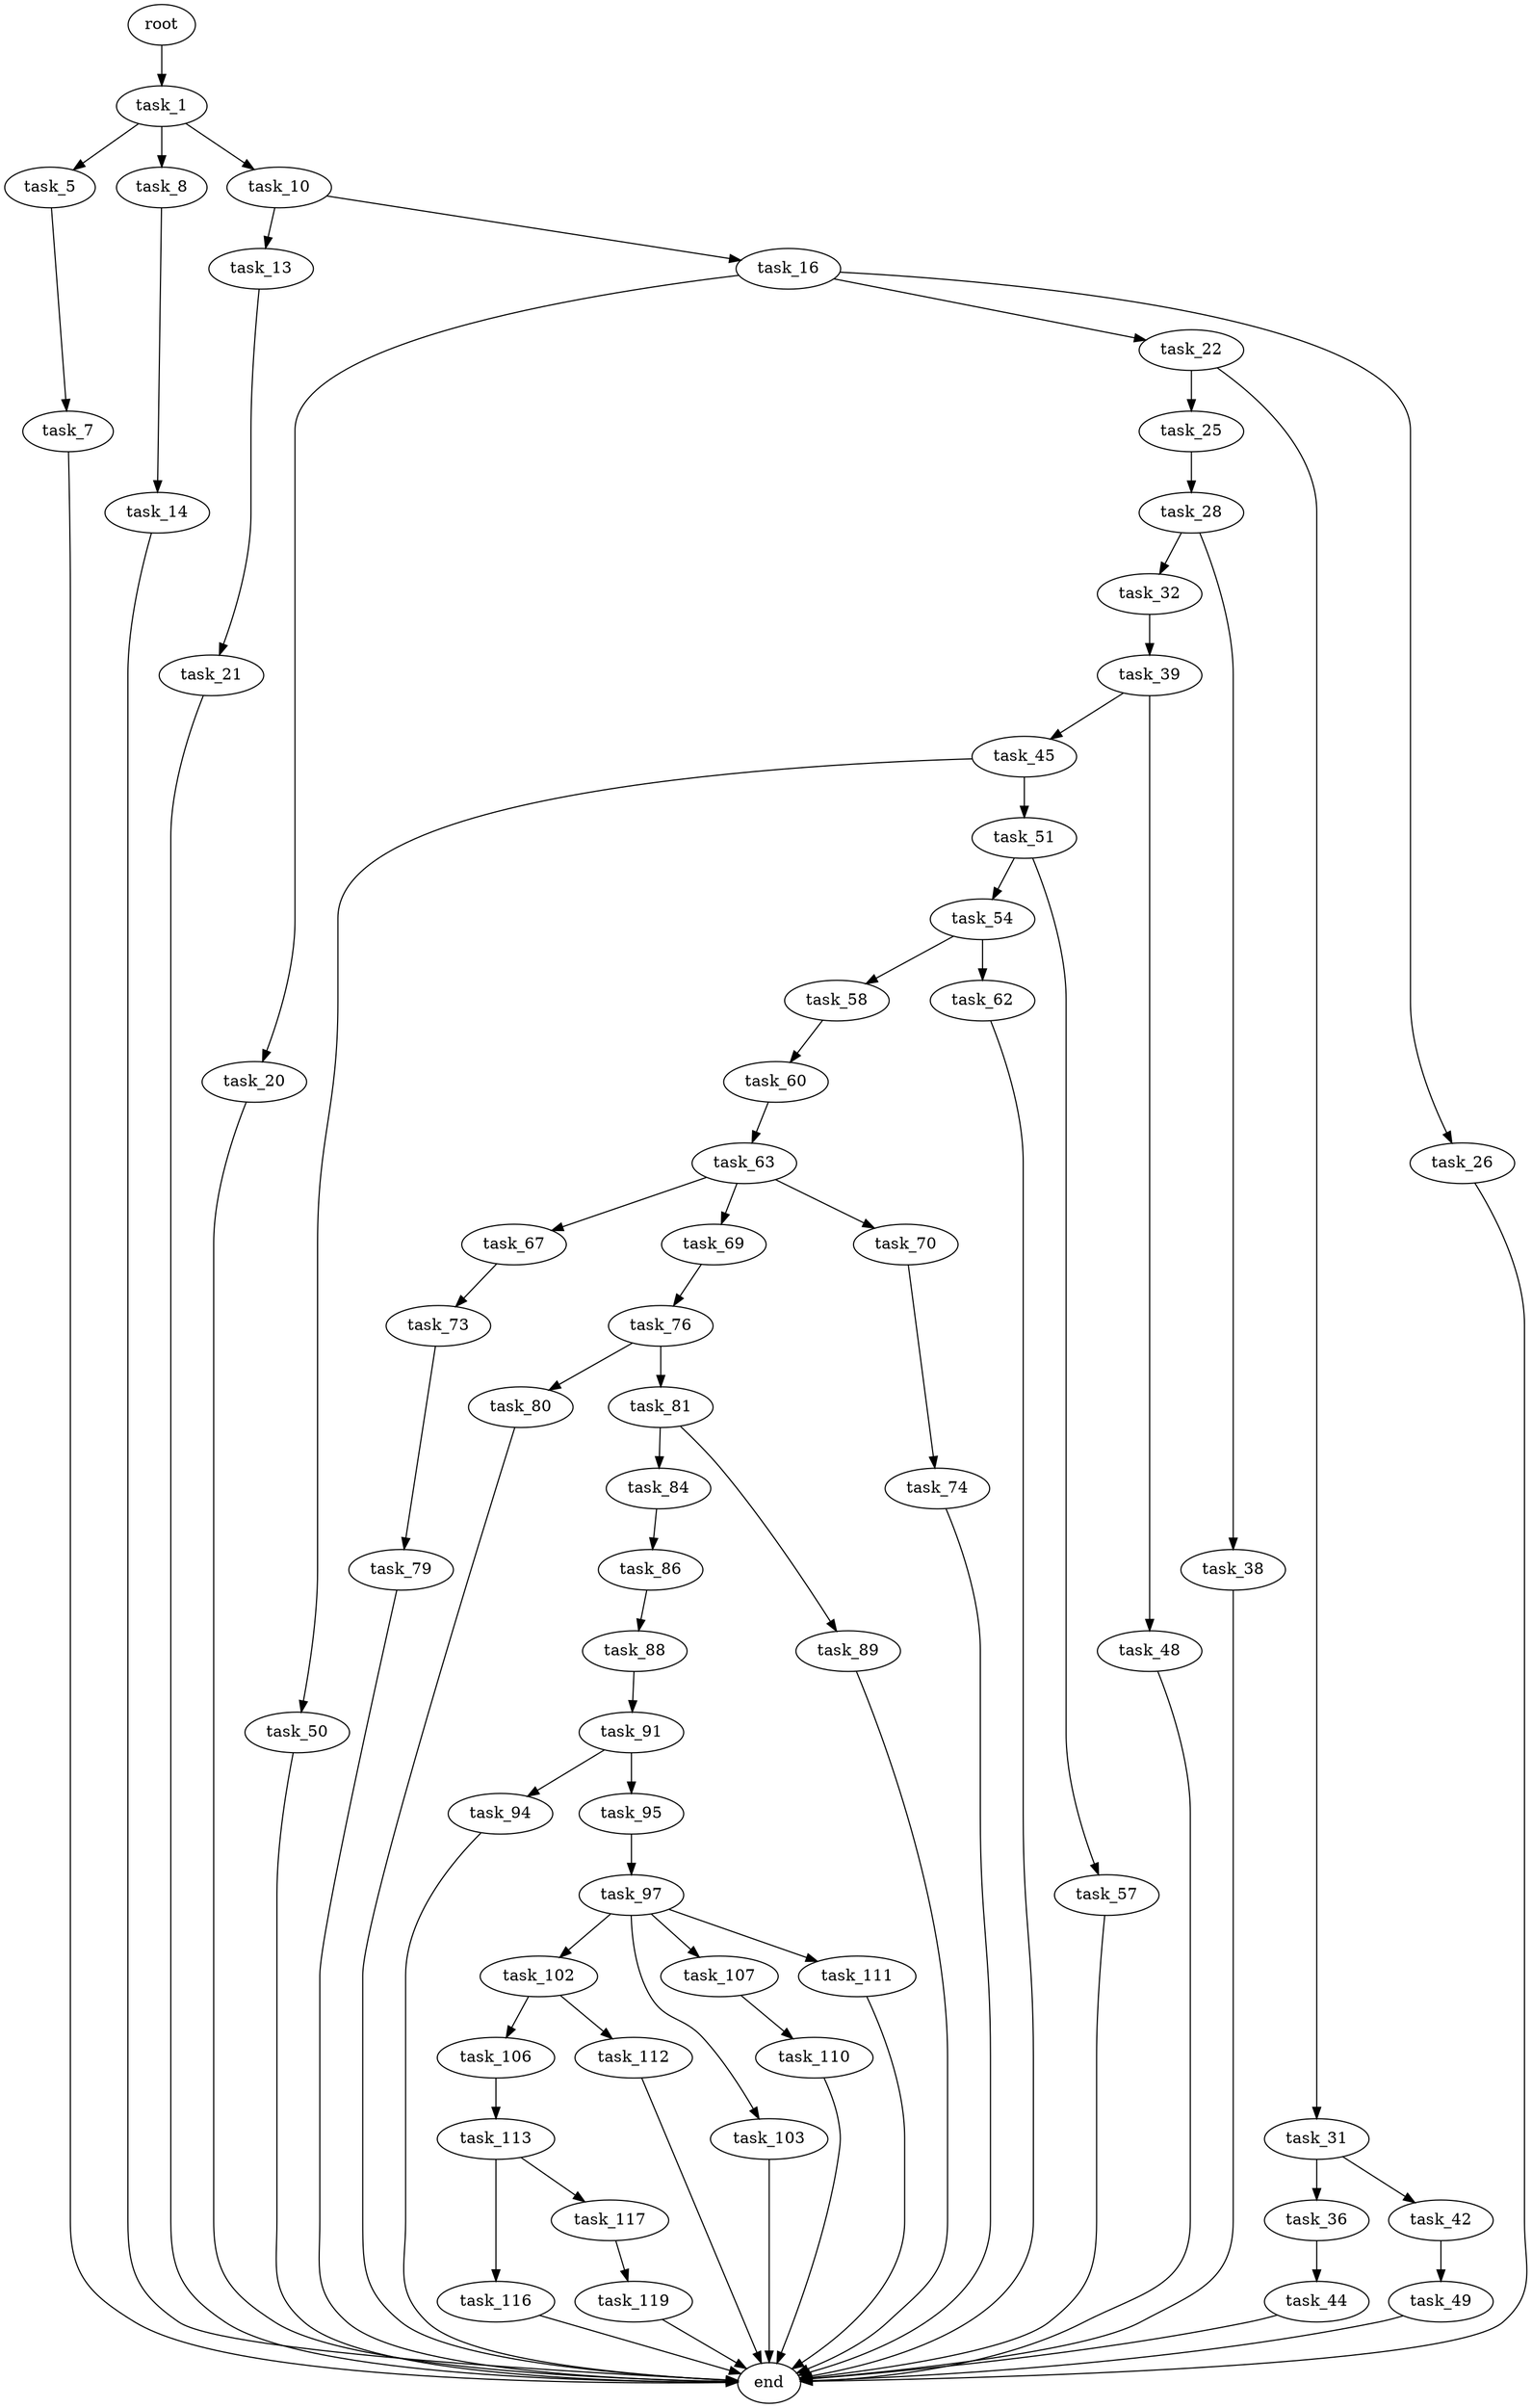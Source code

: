 digraph G {
  root [size="0.000000"];
  task_1 [size="6403674519.000000"];
  task_5 [size="68719476736.000000"];
  task_8 [size="22242207319.000000"];
  task_10 [size="134217728000.000000"];
  task_7 [size="37993046488.000000"];
  end [size="0.000000"];
  task_14 [size="46717610712.000000"];
  task_13 [size="8589934592.000000"];
  task_16 [size="68458697912.000000"];
  task_21 [size="1094831955349.000000"];
  task_20 [size="8589934592.000000"];
  task_22 [size="224239611205.000000"];
  task_26 [size="9754133902.000000"];
  task_25 [size="17173759691.000000"];
  task_31 [size="134217728000.000000"];
  task_28 [size="614421072824.000000"];
  task_32 [size="384367104319.000000"];
  task_38 [size="477641600.000000"];
  task_36 [size="198889828812.000000"];
  task_42 [size="1264165133.000000"];
  task_39 [size="782757789696.000000"];
  task_44 [size="31181788997.000000"];
  task_45 [size="14434573940.000000"];
  task_48 [size="1073741824000.000000"];
  task_49 [size="16046213778.000000"];
  task_50 [size="134217728000.000000"];
  task_51 [size="1073741824000.000000"];
  task_54 [size="247899715076.000000"];
  task_57 [size="617365424731.000000"];
  task_58 [size="10695627279.000000"];
  task_62 [size="368293445632.000000"];
  task_60 [size="1342562399904.000000"];
  task_63 [size="9660895135.000000"];
  task_67 [size="542563560575.000000"];
  task_69 [size="3887258910.000000"];
  task_70 [size="134217728000.000000"];
  task_73 [size="2452355974.000000"];
  task_76 [size="231928233984.000000"];
  task_74 [size="4636063618.000000"];
  task_79 [size="28991029248.000000"];
  task_80 [size="6793902441.000000"];
  task_81 [size="14144376316.000000"];
  task_84 [size="549755813888.000000"];
  task_89 [size="419983046377.000000"];
  task_86 [size="5080958799.000000"];
  task_88 [size="23463827244.000000"];
  task_91 [size="17741835897.000000"];
  task_94 [size="21158590282.000000"];
  task_95 [size="23791516935.000000"];
  task_97 [size="973918967171.000000"];
  task_102 [size="10020750186.000000"];
  task_103 [size="39521189758.000000"];
  task_107 [size="191047622244.000000"];
  task_111 [size="26696480681.000000"];
  task_106 [size="8589934592.000000"];
  task_112 [size="706814910360.000000"];
  task_113 [size="1073741824000.000000"];
  task_110 [size="601497827048.000000"];
  task_116 [size="1757976956.000000"];
  task_117 [size="948066588463.000000"];
  task_119 [size="81357816022.000000"];

  root -> task_1 [size="1.000000"];
  task_1 -> task_5 [size="301989888.000000"];
  task_1 -> task_8 [size="301989888.000000"];
  task_1 -> task_10 [size="301989888.000000"];
  task_5 -> task_7 [size="134217728.000000"];
  task_8 -> task_14 [size="838860800.000000"];
  task_10 -> task_13 [size="209715200.000000"];
  task_10 -> task_16 [size="209715200.000000"];
  task_7 -> end [size="1.000000"];
  task_14 -> end [size="1.000000"];
  task_13 -> task_21 [size="33554432.000000"];
  task_16 -> task_20 [size="75497472.000000"];
  task_16 -> task_22 [size="75497472.000000"];
  task_16 -> task_26 [size="75497472.000000"];
  task_21 -> end [size="1.000000"];
  task_20 -> end [size="1.000000"];
  task_22 -> task_25 [size="411041792.000000"];
  task_22 -> task_31 [size="411041792.000000"];
  task_26 -> end [size="1.000000"];
  task_25 -> task_28 [size="838860800.000000"];
  task_31 -> task_36 [size="209715200.000000"];
  task_31 -> task_42 [size="209715200.000000"];
  task_28 -> task_32 [size="536870912.000000"];
  task_28 -> task_38 [size="536870912.000000"];
  task_32 -> task_39 [size="411041792.000000"];
  task_38 -> end [size="1.000000"];
  task_36 -> task_44 [size="134217728.000000"];
  task_42 -> task_49 [size="33554432.000000"];
  task_39 -> task_45 [size="679477248.000000"];
  task_39 -> task_48 [size="679477248.000000"];
  task_44 -> end [size="1.000000"];
  task_45 -> task_50 [size="411041792.000000"];
  task_45 -> task_51 [size="411041792.000000"];
  task_48 -> end [size="1.000000"];
  task_49 -> end [size="1.000000"];
  task_50 -> end [size="1.000000"];
  task_51 -> task_54 [size="838860800.000000"];
  task_51 -> task_57 [size="838860800.000000"];
  task_54 -> task_58 [size="536870912.000000"];
  task_54 -> task_62 [size="536870912.000000"];
  task_57 -> end [size="1.000000"];
  task_58 -> task_60 [size="209715200.000000"];
  task_62 -> end [size="1.000000"];
  task_60 -> task_63 [size="838860800.000000"];
  task_63 -> task_67 [size="679477248.000000"];
  task_63 -> task_69 [size="679477248.000000"];
  task_63 -> task_70 [size="679477248.000000"];
  task_67 -> task_73 [size="411041792.000000"];
  task_69 -> task_76 [size="75497472.000000"];
  task_70 -> task_74 [size="209715200.000000"];
  task_73 -> task_79 [size="134217728.000000"];
  task_76 -> task_80 [size="301989888.000000"];
  task_76 -> task_81 [size="301989888.000000"];
  task_74 -> end [size="1.000000"];
  task_79 -> end [size="1.000000"];
  task_80 -> end [size="1.000000"];
  task_81 -> task_84 [size="301989888.000000"];
  task_81 -> task_89 [size="301989888.000000"];
  task_84 -> task_86 [size="536870912.000000"];
  task_89 -> end [size="1.000000"];
  task_86 -> task_88 [size="301989888.000000"];
  task_88 -> task_91 [size="536870912.000000"];
  task_91 -> task_94 [size="838860800.000000"];
  task_91 -> task_95 [size="838860800.000000"];
  task_94 -> end [size="1.000000"];
  task_95 -> task_97 [size="411041792.000000"];
  task_97 -> task_102 [size="679477248.000000"];
  task_97 -> task_103 [size="679477248.000000"];
  task_97 -> task_107 [size="679477248.000000"];
  task_97 -> task_111 [size="679477248.000000"];
  task_102 -> task_106 [size="209715200.000000"];
  task_102 -> task_112 [size="209715200.000000"];
  task_103 -> end [size="1.000000"];
  task_107 -> task_110 [size="134217728.000000"];
  task_111 -> end [size="1.000000"];
  task_106 -> task_113 [size="33554432.000000"];
  task_112 -> end [size="1.000000"];
  task_113 -> task_116 [size="838860800.000000"];
  task_113 -> task_117 [size="838860800.000000"];
  task_110 -> end [size="1.000000"];
  task_116 -> end [size="1.000000"];
  task_117 -> task_119 [size="838860800.000000"];
  task_119 -> end [size="1.000000"];
}
